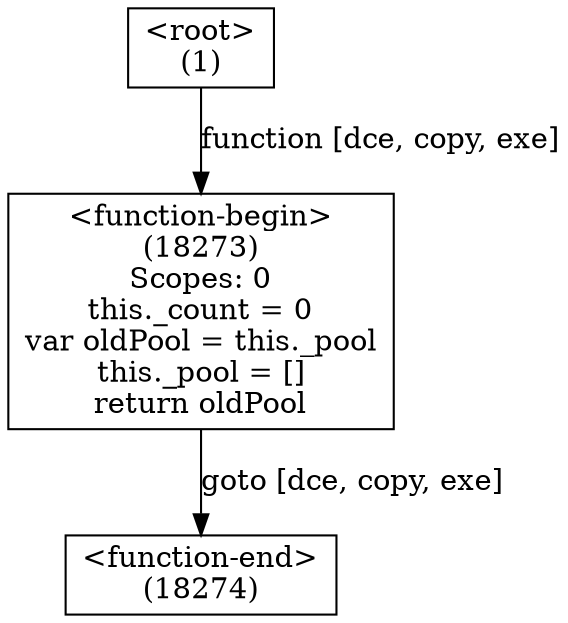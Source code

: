 digraph graphname {
n18274 [shape=box,label="<function-end>
(18274)"];
n18273 [shape=box,label="<function-begin>
(18273)\nScopes: 0\nthis._count = 0\nvar oldPool = this._pool\nthis._pool = []\nreturn oldPool"];
n1 [shape=box,label="<root>
(1)"];
n1 -> n18273[label="function [dce, copy, exe]"];
n18273 -> n18274[label="goto [dce, copy, exe]"];
}
